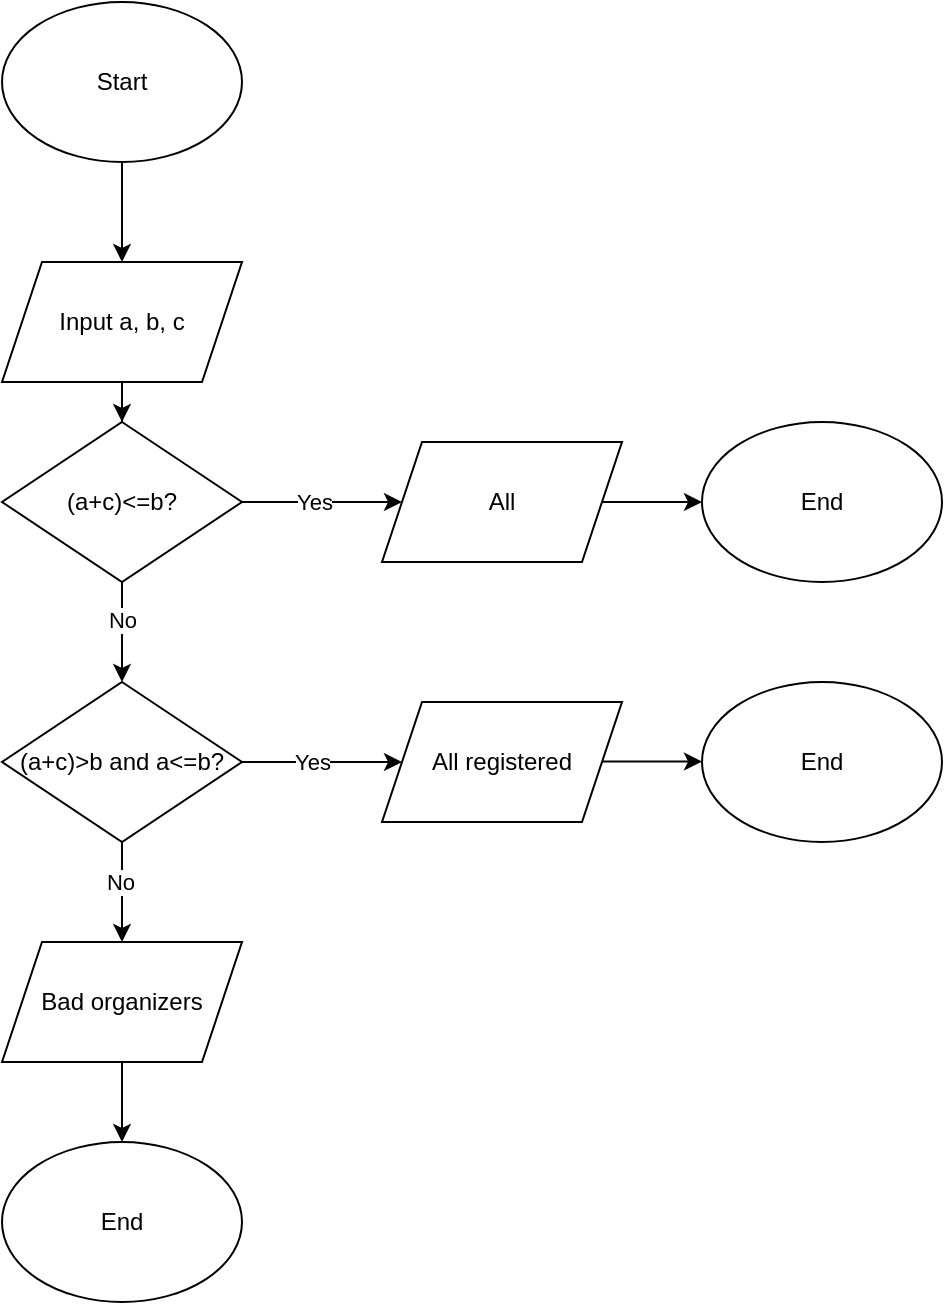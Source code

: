 <mxfile version="24.7.16">
  <diagram id="C5RBs43oDa-KdzZeNtuy" name="Page-1">
    <mxGraphModel grid="1" page="1" gridSize="10" guides="1" tooltips="1" connect="1" arrows="1" fold="1" pageScale="1" pageWidth="827" pageHeight="1169" math="0" shadow="0">
      <root>
        <mxCell id="WIyWlLk6GJQsqaUBKTNV-0" />
        <mxCell id="WIyWlLk6GJQsqaUBKTNV-1" parent="WIyWlLk6GJQsqaUBKTNV-0" />
        <mxCell id="Y2YobvZ1XS5WOKv_Tm9d-2" style="edgeStyle=orthogonalEdgeStyle;rounded=0;orthogonalLoop=1;jettySize=auto;html=1;entryX=0.5;entryY=0;entryDx=0;entryDy=0;" edge="1" parent="WIyWlLk6GJQsqaUBKTNV-1" source="Y2YobvZ1XS5WOKv_Tm9d-0" target="Y2YobvZ1XS5WOKv_Tm9d-1">
          <mxGeometry relative="1" as="geometry" />
        </mxCell>
        <mxCell id="Y2YobvZ1XS5WOKv_Tm9d-0" value="Start" style="ellipse;whiteSpace=wrap;html=1;" vertex="1" parent="WIyWlLk6GJQsqaUBKTNV-1">
          <mxGeometry x="340" y="220" width="120" height="80" as="geometry" />
        </mxCell>
        <mxCell id="Y2YobvZ1XS5WOKv_Tm9d-5" style="edgeStyle=orthogonalEdgeStyle;rounded=0;orthogonalLoop=1;jettySize=auto;html=1;entryX=0.5;entryY=0;entryDx=0;entryDy=0;" edge="1" parent="WIyWlLk6GJQsqaUBKTNV-1" source="Y2YobvZ1XS5WOKv_Tm9d-1" target="Y2YobvZ1XS5WOKv_Tm9d-4">
          <mxGeometry relative="1" as="geometry" />
        </mxCell>
        <mxCell id="Y2YobvZ1XS5WOKv_Tm9d-1" value="Input a, b, c" style="shape=parallelogram;perimeter=parallelogramPerimeter;whiteSpace=wrap;html=1;fixedSize=1;" vertex="1" parent="WIyWlLk6GJQsqaUBKTNV-1">
          <mxGeometry x="340" y="350" width="120" height="60" as="geometry" />
        </mxCell>
        <mxCell id="Y2YobvZ1XS5WOKv_Tm9d-6" style="edgeStyle=orthogonalEdgeStyle;rounded=0;orthogonalLoop=1;jettySize=auto;html=1;entryX=0;entryY=0.5;entryDx=0;entryDy=0;" edge="1" parent="WIyWlLk6GJQsqaUBKTNV-1" source="Y2YobvZ1XS5WOKv_Tm9d-4" target="Y2YobvZ1XS5WOKv_Tm9d-10">
          <mxGeometry relative="1" as="geometry">
            <mxPoint x="530" y="470" as="targetPoint" />
          </mxGeometry>
        </mxCell>
        <mxCell id="Y2YobvZ1XS5WOKv_Tm9d-11" value="Yes" style="edgeLabel;html=1;align=center;verticalAlign=middle;resizable=0;points=[];" connectable="0" vertex="1" parent="Y2YobvZ1XS5WOKv_Tm9d-6">
          <mxGeometry x="-0.2" relative="1" as="geometry">
            <mxPoint x="4" as="offset" />
          </mxGeometry>
        </mxCell>
        <mxCell id="Y2YobvZ1XS5WOKv_Tm9d-13" style="edgeStyle=orthogonalEdgeStyle;rounded=0;orthogonalLoop=1;jettySize=auto;html=1;entryX=0.5;entryY=0;entryDx=0;entryDy=0;" edge="1" parent="WIyWlLk6GJQsqaUBKTNV-1" source="Y2YobvZ1XS5WOKv_Tm9d-4" target="Y2YobvZ1XS5WOKv_Tm9d-12">
          <mxGeometry relative="1" as="geometry" />
        </mxCell>
        <mxCell id="Y2YobvZ1XS5WOKv_Tm9d-14" value="No" style="edgeLabel;html=1;align=center;verticalAlign=middle;resizable=0;points=[];" connectable="0" vertex="1" parent="Y2YobvZ1XS5WOKv_Tm9d-13">
          <mxGeometry x="-0.251" y="2" relative="1" as="geometry">
            <mxPoint x="-2" as="offset" />
          </mxGeometry>
        </mxCell>
        <mxCell id="Y2YobvZ1XS5WOKv_Tm9d-4" value="(a+c)&amp;lt;=b?" style="rhombus;whiteSpace=wrap;html=1;" vertex="1" parent="WIyWlLk6GJQsqaUBKTNV-1">
          <mxGeometry x="340" y="430" width="120" height="80" as="geometry" />
        </mxCell>
        <mxCell id="Y2YobvZ1XS5WOKv_Tm9d-8" style="edgeStyle=orthogonalEdgeStyle;rounded=0;orthogonalLoop=1;jettySize=auto;html=1;exitX=1;exitY=0.5;exitDx=0;exitDy=0;" edge="1" parent="WIyWlLk6GJQsqaUBKTNV-1" source="Y2YobvZ1XS5WOKv_Tm9d-10">
          <mxGeometry relative="1" as="geometry">
            <mxPoint x="690" y="470.0" as="targetPoint" />
            <mxPoint x="650" y="470.0" as="sourcePoint" />
          </mxGeometry>
        </mxCell>
        <mxCell id="Y2YobvZ1XS5WOKv_Tm9d-9" value="End" style="ellipse;whiteSpace=wrap;html=1;" vertex="1" parent="WIyWlLk6GJQsqaUBKTNV-1">
          <mxGeometry x="690" y="430" width="120" height="80" as="geometry" />
        </mxCell>
        <mxCell id="Y2YobvZ1XS5WOKv_Tm9d-10" value="All" style="shape=parallelogram;perimeter=parallelogramPerimeter;whiteSpace=wrap;html=1;fixedSize=1;" vertex="1" parent="WIyWlLk6GJQsqaUBKTNV-1">
          <mxGeometry x="530" y="440" width="120" height="60" as="geometry" />
        </mxCell>
        <mxCell id="Y2YobvZ1XS5WOKv_Tm9d-15" style="edgeStyle=orthogonalEdgeStyle;rounded=0;orthogonalLoop=1;jettySize=auto;html=1;" edge="1" parent="WIyWlLk6GJQsqaUBKTNV-1" source="Y2YobvZ1XS5WOKv_Tm9d-12">
          <mxGeometry relative="1" as="geometry">
            <mxPoint x="400" y="690" as="targetPoint" />
          </mxGeometry>
        </mxCell>
        <mxCell id="Y2YobvZ1XS5WOKv_Tm9d-21" value="No" style="edgeLabel;html=1;align=center;verticalAlign=middle;resizable=0;points=[];" connectable="0" vertex="1" parent="Y2YobvZ1XS5WOKv_Tm9d-15">
          <mxGeometry x="-0.007" relative="1" as="geometry">
            <mxPoint x="-1" y="-5" as="offset" />
          </mxGeometry>
        </mxCell>
        <mxCell id="Y2YobvZ1XS5WOKv_Tm9d-16" style="edgeStyle=orthogonalEdgeStyle;rounded=0;orthogonalLoop=1;jettySize=auto;html=1;" edge="1" parent="WIyWlLk6GJQsqaUBKTNV-1" source="Y2YobvZ1XS5WOKv_Tm9d-12">
          <mxGeometry relative="1" as="geometry">
            <mxPoint x="540" y="600" as="targetPoint" />
          </mxGeometry>
        </mxCell>
        <mxCell id="Y2YobvZ1XS5WOKv_Tm9d-20" value="Yes" style="edgeLabel;html=1;align=center;verticalAlign=middle;resizable=0;points=[];" connectable="0" vertex="1" parent="Y2YobvZ1XS5WOKv_Tm9d-16">
          <mxGeometry x="0.006" y="-4" relative="1" as="geometry">
            <mxPoint x="-5" y="-5" as="offset" />
          </mxGeometry>
        </mxCell>
        <mxCell id="Y2YobvZ1XS5WOKv_Tm9d-12" value="(a+c)&amp;gt;b and a&amp;lt;=b?" style="rhombus;whiteSpace=wrap;html=1;" vertex="1" parent="WIyWlLk6GJQsqaUBKTNV-1">
          <mxGeometry x="340" y="560" width="120" height="80" as="geometry" />
        </mxCell>
        <mxCell id="Y2YobvZ1XS5WOKv_Tm9d-17" value="All registered" style="shape=parallelogram;perimeter=parallelogramPerimeter;whiteSpace=wrap;html=1;fixedSize=1;" vertex="1" parent="WIyWlLk6GJQsqaUBKTNV-1">
          <mxGeometry x="530" y="570" width="120" height="60" as="geometry" />
        </mxCell>
        <mxCell id="Y2YobvZ1XS5WOKv_Tm9d-18" value="End" style="ellipse;whiteSpace=wrap;html=1;" vertex="1" parent="WIyWlLk6GJQsqaUBKTNV-1">
          <mxGeometry x="690" y="560" width="120" height="80" as="geometry" />
        </mxCell>
        <mxCell id="Y2YobvZ1XS5WOKv_Tm9d-19" style="edgeStyle=orthogonalEdgeStyle;rounded=0;orthogonalLoop=1;jettySize=auto;html=1;exitX=1;exitY=0.5;exitDx=0;exitDy=0;" edge="1" parent="WIyWlLk6GJQsqaUBKTNV-1">
          <mxGeometry relative="1" as="geometry">
            <mxPoint x="690" y="599.76" as="targetPoint" />
            <mxPoint x="640" y="599.76" as="sourcePoint" />
          </mxGeometry>
        </mxCell>
        <mxCell id="Y2YobvZ1XS5WOKv_Tm9d-24" style="edgeStyle=orthogonalEdgeStyle;rounded=0;orthogonalLoop=1;jettySize=auto;html=1;entryX=0.5;entryY=0;entryDx=0;entryDy=0;" edge="1" parent="WIyWlLk6GJQsqaUBKTNV-1" source="Y2YobvZ1XS5WOKv_Tm9d-22" target="Y2YobvZ1XS5WOKv_Tm9d-23">
          <mxGeometry relative="1" as="geometry" />
        </mxCell>
        <mxCell id="Y2YobvZ1XS5WOKv_Tm9d-22" value="Bad organizers" style="shape=parallelogram;perimeter=parallelogramPerimeter;whiteSpace=wrap;html=1;fixedSize=1;" vertex="1" parent="WIyWlLk6GJQsqaUBKTNV-1">
          <mxGeometry x="340" y="690" width="120" height="60" as="geometry" />
        </mxCell>
        <mxCell id="Y2YobvZ1XS5WOKv_Tm9d-23" value="End" style="ellipse;whiteSpace=wrap;html=1;" vertex="1" parent="WIyWlLk6GJQsqaUBKTNV-1">
          <mxGeometry x="340" y="790" width="120" height="80" as="geometry" />
        </mxCell>
      </root>
    </mxGraphModel>
  </diagram>
</mxfile>
